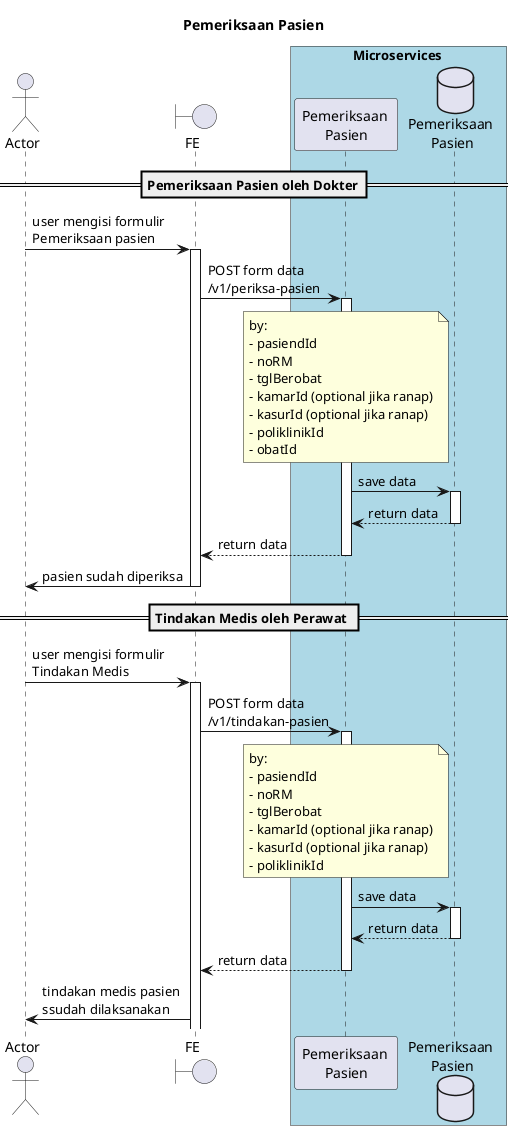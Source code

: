 @startuml "Pemeriksaan Pasien"

title "Pemeriksaan Pasien"


actor Actor as user
boundary "FE" as fe

box Microservices #LightBlue
participant "Pemeriksaan \nPasien" as msPemeriksaan
database "Pemeriksaan \nPasien" as dbPemeriksaan
end box

== Pemeriksaan Pasien oleh Dokter==
user -> fe++ : user mengisi formulir \nPemeriksaan pasien
fe-> msPemeriksaan ++: POST form data\n/v1/periksa-pasien
note over msPemeriksaan
    by:
    - pasiendId
    - noRM
    - tglBerobat
    - kamarId (optional jika ranap)
    - kasurId (optional jika ranap)
    - poliklinikId
    - obatId
end note
msPemeriksaan ->dbPemeriksaan++ : save data
dbPemeriksaan-->msPemeriksaan--: return data
msPemeriksaan-->fe--: return data
fe->user --: pasien sudah diperiksa

== Tindakan Medis oleh Perawat ==
user -> fe++ : user mengisi formulir \nTindakan Medis
fe-> msPemeriksaan ++: POST form data\n/v1/tindakan-pasien
note over msPemeriksaan
    by:
    - pasiendId
    - noRM
    - tglBerobat
    - kamarId (optional jika ranap)
    - kasurId (optional jika ranap)
    - poliklinikId
end note
msPemeriksaan ->dbPemeriksaan++ : save data
dbPemeriksaan-->msPemeriksaan--: return data
msPemeriksaan-->fe--: return data
fe->user : tindakan medis pasien \nssudah dilaksanakan
@enduml
